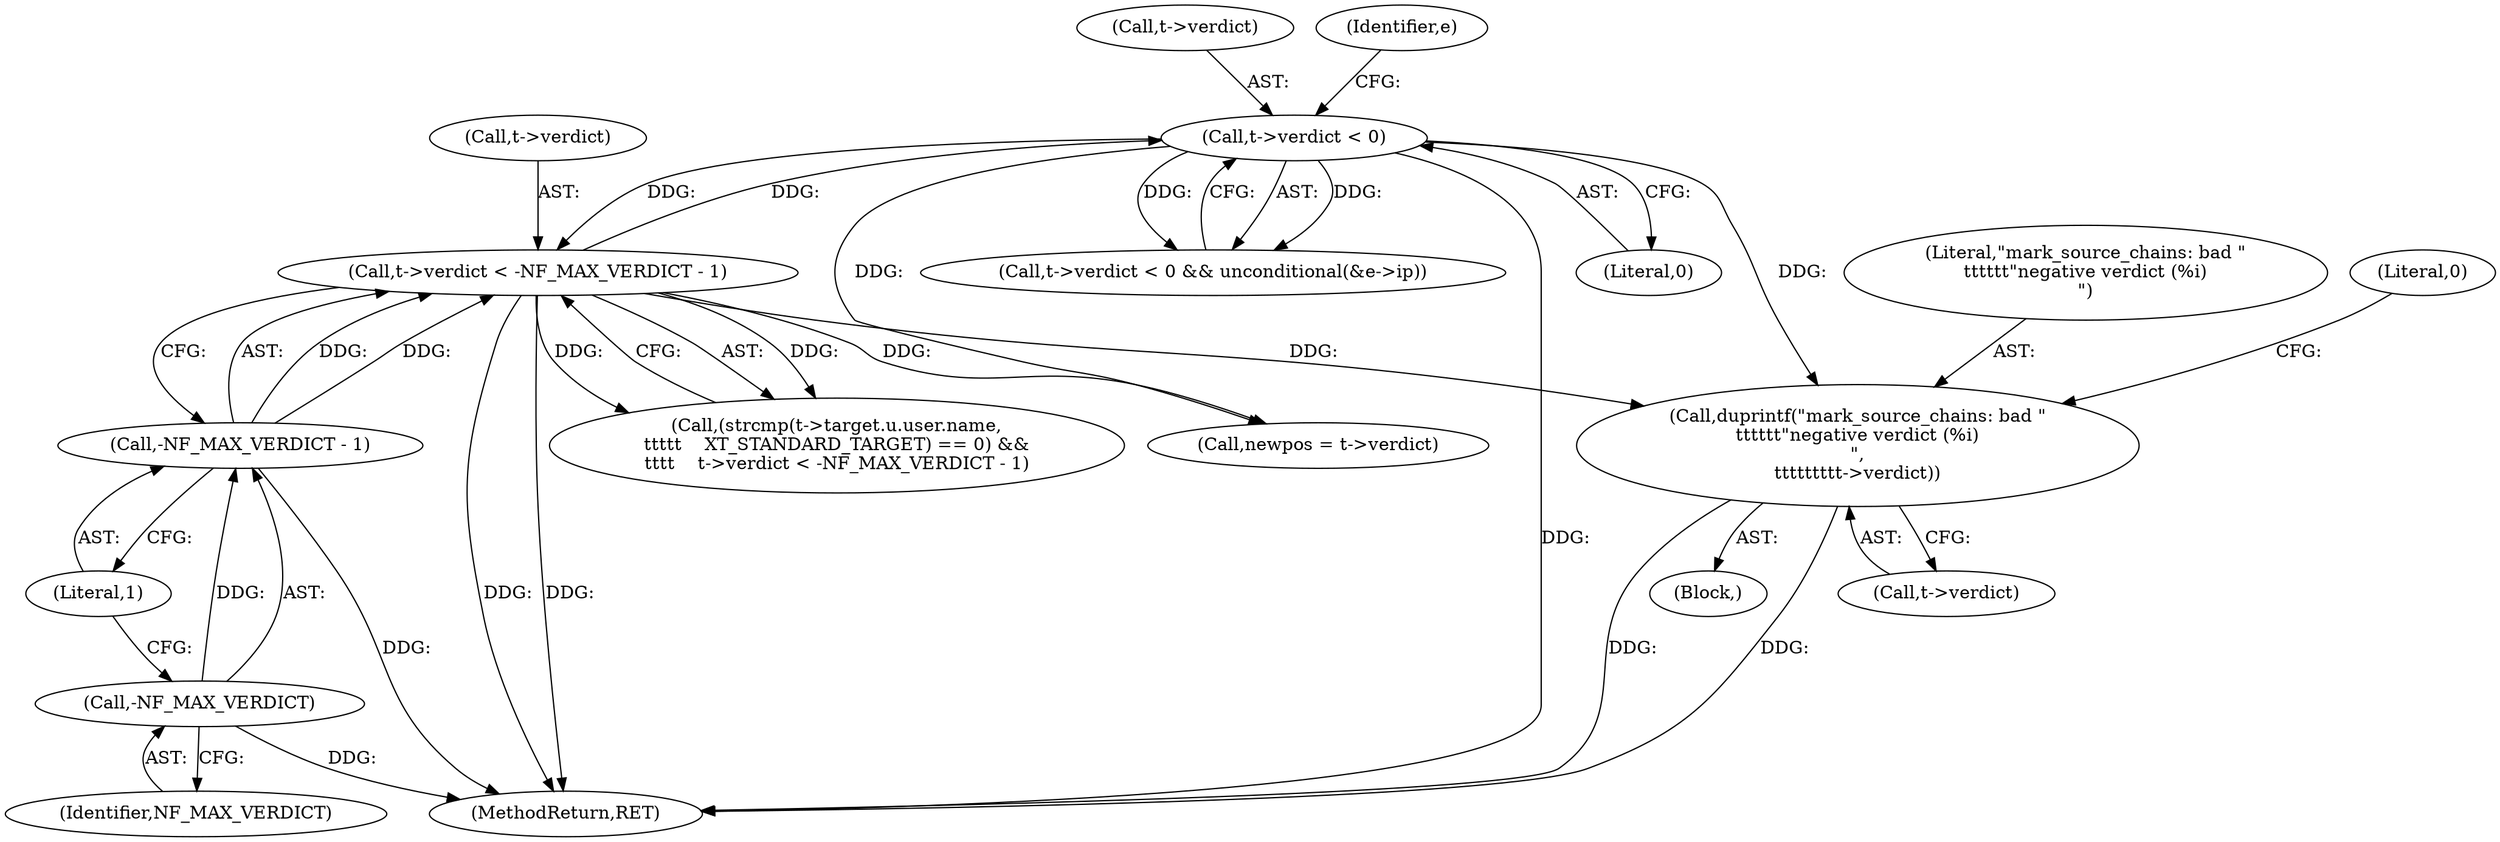 digraph "0_linux_54d83fc74aa9ec72794373cb47432c5f7fb1a309_6@pointer" {
"1000265" [label="(Call,duprintf(\"mark_source_chains: bad \"\n\t\t\t\t\t\t\"negative verdict (%i)\n\",\n\t\t\t\t\t\t\t\tt->verdict))"];
"1000227" [label="(Call,t->verdict < 0)"];
"1000256" [label="(Call,t->verdict < -NF_MAX_VERDICT - 1)"];
"1000260" [label="(Call,-NF_MAX_VERDICT - 1)"];
"1000261" [label="(Call,-NF_MAX_VERDICT)"];
"1000266" [label="(Literal,\"mark_source_chains: bad \"\n\t\t\t\t\t\t\"negative verdict (%i)\n\")"];
"1000264" [label="(Block,)"];
"1000267" [label="(Call,t->verdict)"];
"1000432" [label="(MethodReturn,RET)"];
"1000226" [label="(Call,t->verdict < 0 && unconditional(&e->ip))"];
"1000228" [label="(Call,t->verdict)"];
"1000261" [label="(Call,-NF_MAX_VERDICT)"];
"1000357" [label="(Call,newpos = t->verdict)"];
"1000271" [label="(Literal,0)"];
"1000242" [label="(Call,(strcmp(t->target.u.user.name,\n\t\t\t\t\t    XT_STANDARD_TARGET) == 0) &&\n\t\t\t\t    t->verdict < -NF_MAX_VERDICT - 1)"];
"1000265" [label="(Call,duprintf(\"mark_source_chains: bad \"\n\t\t\t\t\t\t\"negative verdict (%i)\n\",\n\t\t\t\t\t\t\t\tt->verdict))"];
"1000262" [label="(Identifier,NF_MAX_VERDICT)"];
"1000257" [label="(Call,t->verdict)"];
"1000231" [label="(Literal,0)"];
"1000260" [label="(Call,-NF_MAX_VERDICT - 1)"];
"1000256" [label="(Call,t->verdict < -NF_MAX_VERDICT - 1)"];
"1000263" [label="(Literal,1)"];
"1000227" [label="(Call,t->verdict < 0)"];
"1000235" [label="(Identifier,e)"];
"1000265" -> "1000264"  [label="AST: "];
"1000265" -> "1000267"  [label="CFG: "];
"1000266" -> "1000265"  [label="AST: "];
"1000267" -> "1000265"  [label="AST: "];
"1000271" -> "1000265"  [label="CFG: "];
"1000265" -> "1000432"  [label="DDG: "];
"1000265" -> "1000432"  [label="DDG: "];
"1000227" -> "1000265"  [label="DDG: "];
"1000256" -> "1000265"  [label="DDG: "];
"1000227" -> "1000226"  [label="AST: "];
"1000227" -> "1000231"  [label="CFG: "];
"1000228" -> "1000227"  [label="AST: "];
"1000231" -> "1000227"  [label="AST: "];
"1000235" -> "1000227"  [label="CFG: "];
"1000226" -> "1000227"  [label="CFG: "];
"1000227" -> "1000432"  [label="DDG: "];
"1000227" -> "1000226"  [label="DDG: "];
"1000227" -> "1000226"  [label="DDG: "];
"1000256" -> "1000227"  [label="DDG: "];
"1000227" -> "1000256"  [label="DDG: "];
"1000227" -> "1000357"  [label="DDG: "];
"1000256" -> "1000242"  [label="AST: "];
"1000256" -> "1000260"  [label="CFG: "];
"1000257" -> "1000256"  [label="AST: "];
"1000260" -> "1000256"  [label="AST: "];
"1000242" -> "1000256"  [label="CFG: "];
"1000256" -> "1000432"  [label="DDG: "];
"1000256" -> "1000432"  [label="DDG: "];
"1000256" -> "1000242"  [label="DDG: "];
"1000256" -> "1000242"  [label="DDG: "];
"1000260" -> "1000256"  [label="DDG: "];
"1000260" -> "1000256"  [label="DDG: "];
"1000256" -> "1000357"  [label="DDG: "];
"1000260" -> "1000263"  [label="CFG: "];
"1000261" -> "1000260"  [label="AST: "];
"1000263" -> "1000260"  [label="AST: "];
"1000260" -> "1000432"  [label="DDG: "];
"1000261" -> "1000260"  [label="DDG: "];
"1000261" -> "1000262"  [label="CFG: "];
"1000262" -> "1000261"  [label="AST: "];
"1000263" -> "1000261"  [label="CFG: "];
"1000261" -> "1000432"  [label="DDG: "];
}
